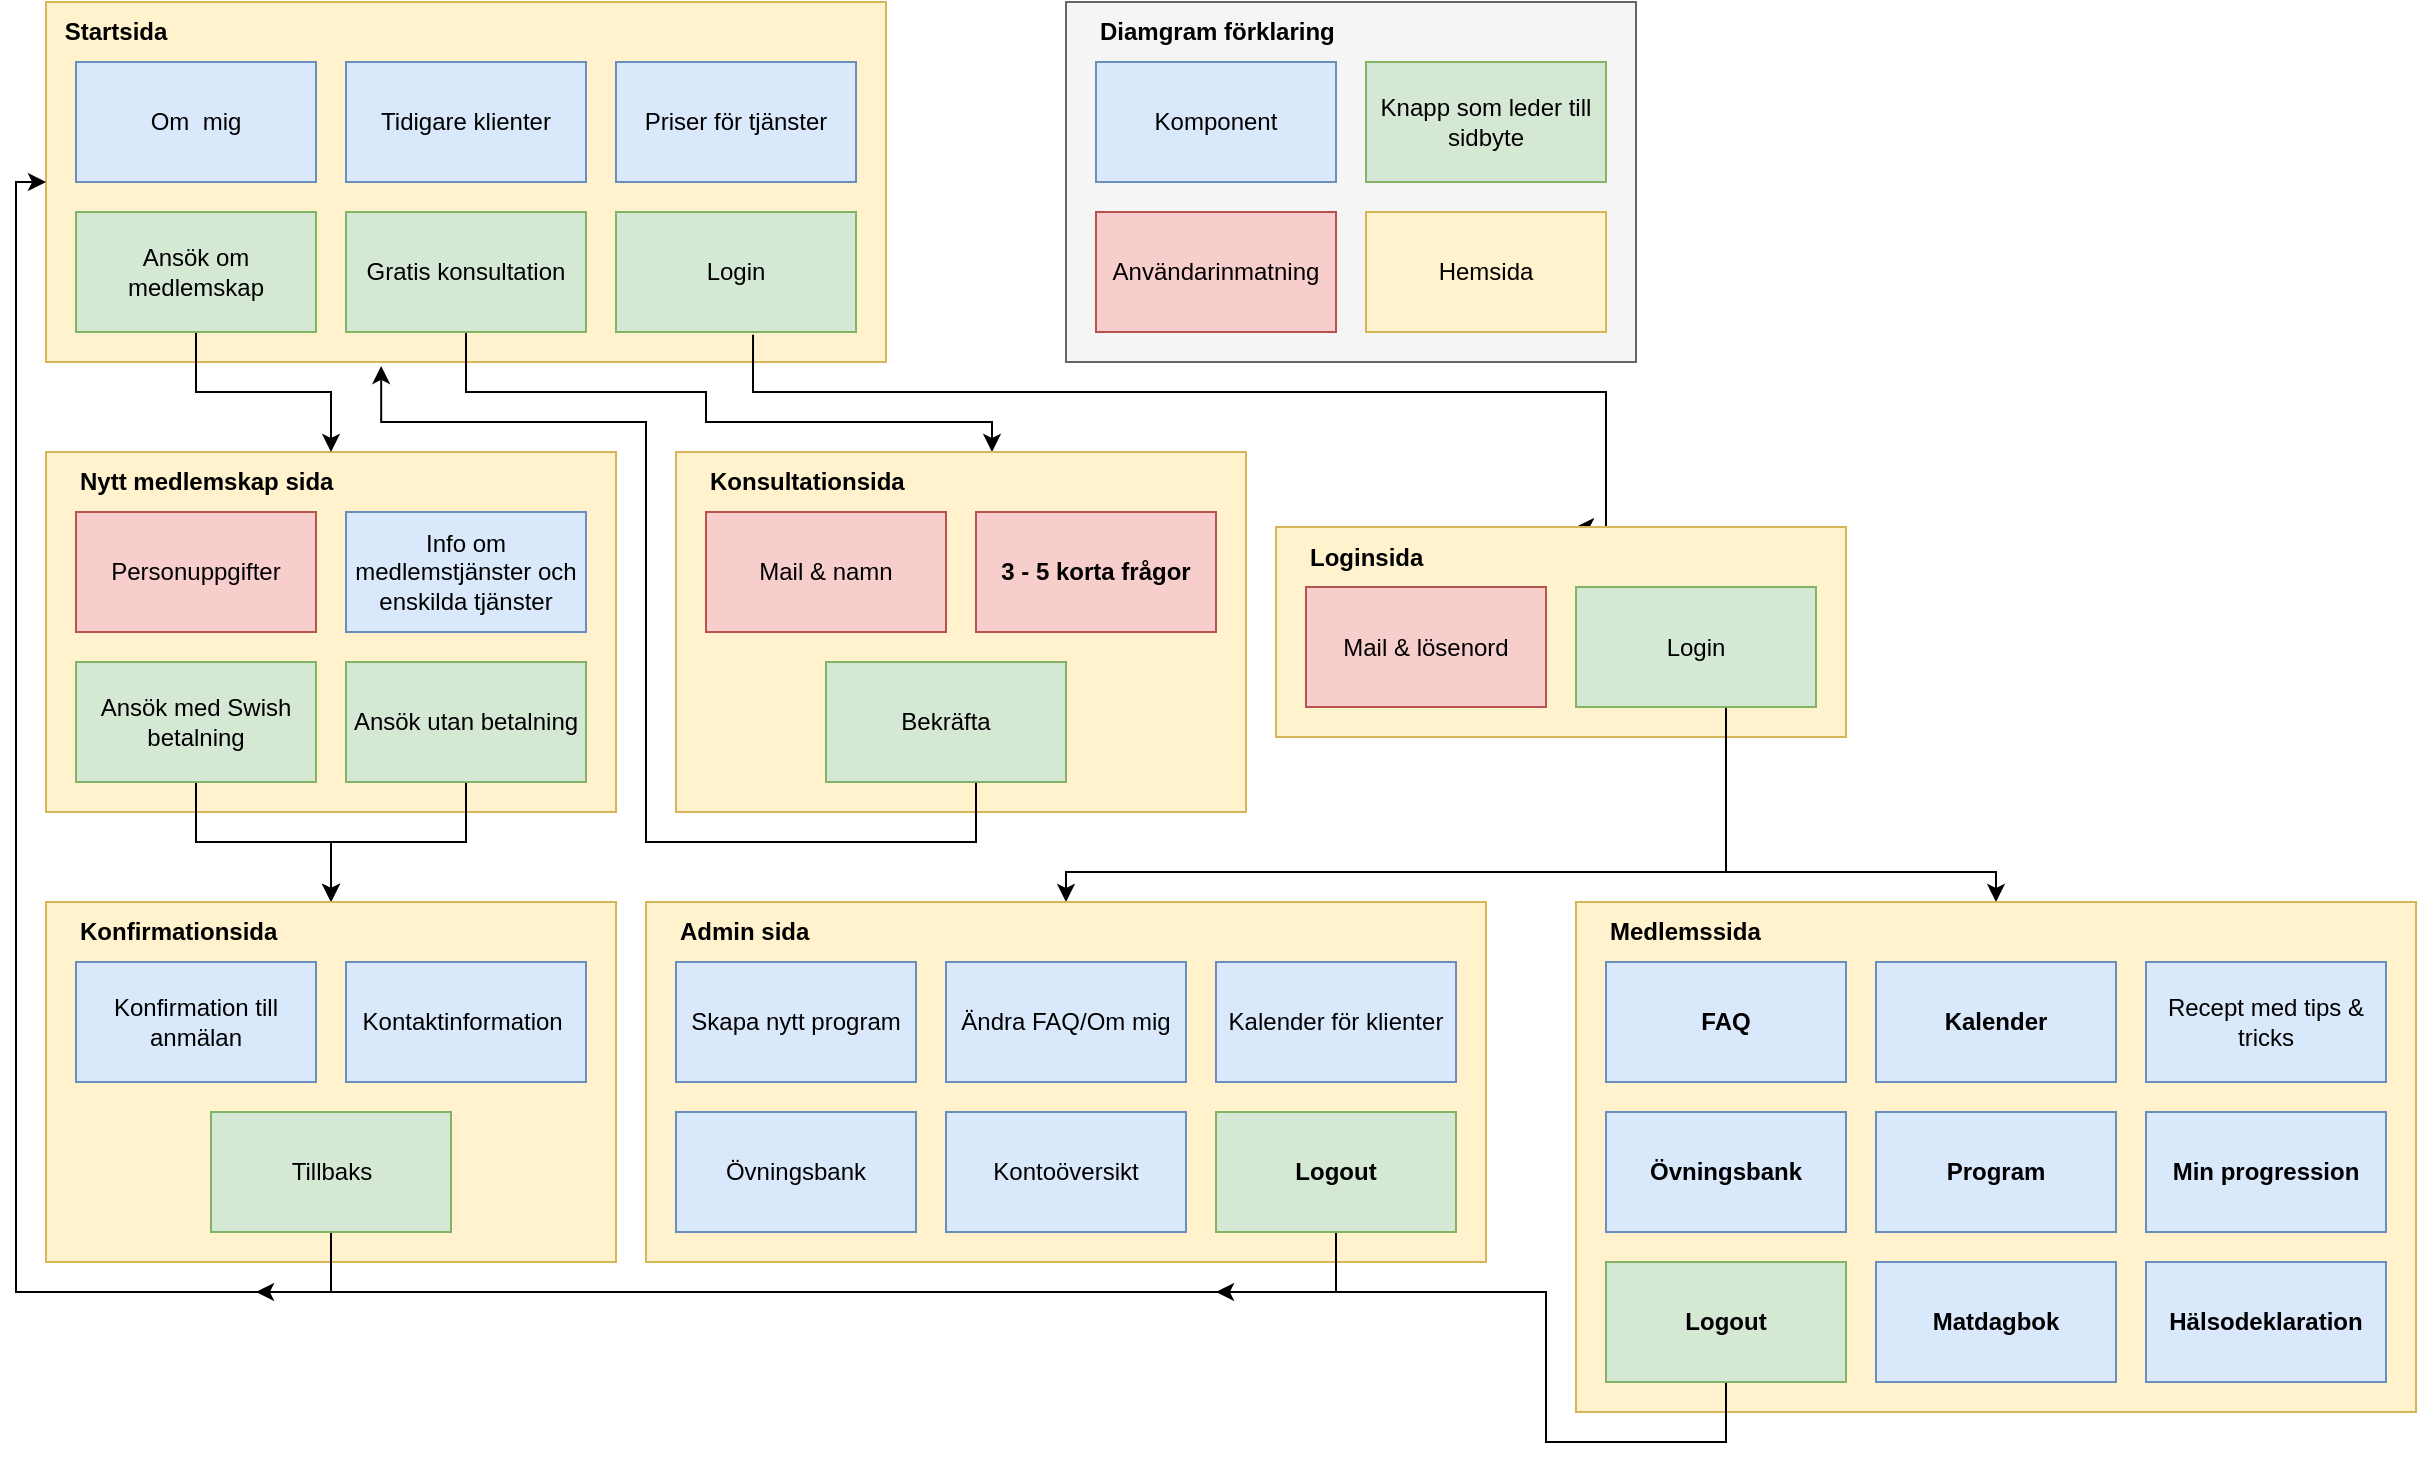 <mxfile version="14.8.3" type="github">
  <diagram name="Page-1" id="099fd60b-425b-db50-ffb0-6b813814b670">
    <mxGraphModel dx="2430" dy="1760" grid="1" gridSize="15" guides="1" tooltips="1" connect="1" arrows="1" fold="1" page="1" pageScale="1" pageWidth="850" pageHeight="1100" background="none" math="0" shadow="0">
      <root>
        <mxCell id="0" />
        <mxCell id="1" parent="0" />
        <mxCell id="tq9Zr-65AGwRCiA0EKvX-14" value="" style="rounded=0;whiteSpace=wrap;html=1;fillColor=#fff2cc;strokeColor=#d6b656;" parent="1" vertex="1">
          <mxGeometry x="-240" y="270" width="285" height="180" as="geometry" />
        </mxCell>
        <mxCell id="tq9Zr-65AGwRCiA0EKvX-8" value="" style="rounded=0;whiteSpace=wrap;html=1;fillColor=#fff2cc;strokeColor=#d6b656;" parent="1" vertex="1">
          <mxGeometry x="-240" y="45" width="420" height="180" as="geometry" />
        </mxCell>
        <mxCell id="tq9Zr-65AGwRCiA0EKvX-2" value="Om&amp;nbsp; mig" style="rounded=0;whiteSpace=wrap;html=1;fillColor=#dae8fc;strokeColor=#6c8ebf;" parent="1" vertex="1">
          <mxGeometry x="-225" y="75" width="120" height="60" as="geometry" />
        </mxCell>
        <mxCell id="tq9Zr-65AGwRCiA0EKvX-3" value="Priser för tjänster" style="rounded=0;whiteSpace=wrap;html=1;fillColor=#dae8fc;strokeColor=#6c8ebf;" parent="1" vertex="1">
          <mxGeometry x="45" y="75" width="120" height="60" as="geometry" />
        </mxCell>
        <mxCell id="tq9Zr-65AGwRCiA0EKvX-4" value="Tidigare klienter" style="rounded=0;whiteSpace=wrap;html=1;fillColor=#dae8fc;strokeColor=#6c8ebf;" parent="1" vertex="1">
          <mxGeometry x="-90" y="75" width="120" height="60" as="geometry" />
        </mxCell>
        <mxCell id="tq9Zr-65AGwRCiA0EKvX-19" style="edgeStyle=orthogonalEdgeStyle;rounded=0;orthogonalLoop=1;jettySize=auto;html=1;exitX=0.5;exitY=1;exitDx=0;exitDy=0;" parent="1" source="tq9Zr-65AGwRCiA0EKvX-5" target="tq9Zr-65AGwRCiA0EKvX-14" edge="1">
          <mxGeometry relative="1" as="geometry" />
        </mxCell>
        <mxCell id="tq9Zr-65AGwRCiA0EKvX-5" value="Ansök om medlemskap" style="rounded=0;whiteSpace=wrap;html=1;fillColor=#d5e8d4;strokeColor=#82b366;" parent="1" vertex="1">
          <mxGeometry x="-225" y="150" width="120" height="60" as="geometry" />
        </mxCell>
        <mxCell id="tq9Zr-65AGwRCiA0EKvX-36" style="edgeStyle=orthogonalEdgeStyle;rounded=0;orthogonalLoop=1;jettySize=auto;html=1;exitX=0.5;exitY=1;exitDx=0;exitDy=0;" parent="1" source="tq9Zr-65AGwRCiA0EKvX-6" target="tq9Zr-65AGwRCiA0EKvX-30" edge="1">
          <mxGeometry relative="1" as="geometry">
            <Array as="points">
              <mxPoint x="-30" y="240" />
              <mxPoint x="90" y="240" />
              <mxPoint x="90" y="255" />
              <mxPoint x="233" y="255" />
            </Array>
          </mxGeometry>
        </mxCell>
        <mxCell id="tq9Zr-65AGwRCiA0EKvX-6" value="Gratis konsultation" style="rounded=0;whiteSpace=wrap;html=1;fillColor=#d5e8d4;strokeColor=#82b366;" parent="1" vertex="1">
          <mxGeometry x="-90" y="150" width="120" height="60" as="geometry" />
        </mxCell>
        <mxCell id="_5MEQo9Uz6i8g7MSm9UJ-14" style="edgeStyle=orthogonalEdgeStyle;rounded=0;orthogonalLoop=1;jettySize=auto;html=1;exitX=0.571;exitY=1.022;exitDx=0;exitDy=0;entryX=0.75;entryY=0;entryDx=0;entryDy=0;exitPerimeter=0;" edge="1" parent="1" source="tq9Zr-65AGwRCiA0EKvX-7" target="tq9Zr-65AGwRCiA0EKvX-41">
          <mxGeometry relative="1" as="geometry">
            <Array as="points">
              <mxPoint x="114" y="240" />
              <mxPoint x="540" y="240" />
            </Array>
          </mxGeometry>
        </mxCell>
        <mxCell id="tq9Zr-65AGwRCiA0EKvX-7" value="Login" style="rounded=0;whiteSpace=wrap;html=1;fillColor=#d5e8d4;strokeColor=#82b366;" parent="1" vertex="1">
          <mxGeometry x="45" y="150" width="120" height="60" as="geometry" />
        </mxCell>
        <mxCell id="tq9Zr-65AGwRCiA0EKvX-9" value="Personuppgifter" style="rounded=0;whiteSpace=wrap;html=1;fillColor=#f8cecc;strokeColor=#b85450;" parent="1" vertex="1">
          <mxGeometry x="-225" y="300" width="120" height="60" as="geometry" />
        </mxCell>
        <mxCell id="tq9Zr-65AGwRCiA0EKvX-27" style="edgeStyle=orthogonalEdgeStyle;rounded=0;orthogonalLoop=1;jettySize=auto;html=1;exitX=0.5;exitY=1;exitDx=0;exitDy=0;" parent="1" source="tq9Zr-65AGwRCiA0EKvX-11" target="tq9Zr-65AGwRCiA0EKvX-20" edge="1">
          <mxGeometry relative="1" as="geometry" />
        </mxCell>
        <mxCell id="tq9Zr-65AGwRCiA0EKvX-11" value="Ansök med Swish betalning" style="rounded=0;whiteSpace=wrap;html=1;fillColor=#d5e8d4;strokeColor=#82b366;" parent="1" vertex="1">
          <mxGeometry x="-225" y="375" width="120" height="60" as="geometry" />
        </mxCell>
        <mxCell id="tq9Zr-65AGwRCiA0EKvX-28" style="edgeStyle=orthogonalEdgeStyle;rounded=0;orthogonalLoop=1;jettySize=auto;html=1;exitX=0.5;exitY=1;exitDx=0;exitDy=0;" parent="1" source="tq9Zr-65AGwRCiA0EKvX-12" target="tq9Zr-65AGwRCiA0EKvX-20" edge="1">
          <mxGeometry relative="1" as="geometry" />
        </mxCell>
        <mxCell id="tq9Zr-65AGwRCiA0EKvX-12" value="Ansök utan betalning" style="rounded=0;whiteSpace=wrap;html=1;fillColor=#d5e8d4;strokeColor=#82b366;" parent="1" vertex="1">
          <mxGeometry x="-90" y="375" width="120" height="60" as="geometry" />
        </mxCell>
        <mxCell id="tq9Zr-65AGwRCiA0EKvX-13" value="Info om medlemstjänster och enskilda tjänster" style="rounded=0;whiteSpace=wrap;html=1;fillColor=#dae8fc;strokeColor=#6c8ebf;" parent="1" vertex="1">
          <mxGeometry x="-90" y="300" width="120" height="60" as="geometry" />
        </mxCell>
        <mxCell id="tq9Zr-65AGwRCiA0EKvX-17" value="&lt;b&gt;Startsida&lt;/b&gt;" style="text;html=1;strokeColor=none;fillColor=none;align=center;verticalAlign=middle;whiteSpace=wrap;rounded=0;" parent="1" vertex="1">
          <mxGeometry x="-225" y="45" width="40" height="30" as="geometry" />
        </mxCell>
        <mxCell id="tq9Zr-65AGwRCiA0EKvX-18" value="&lt;b&gt;Nytt medlemskap sida&lt;/b&gt;" style="text;html=1;strokeColor=none;fillColor=none;align=left;verticalAlign=middle;whiteSpace=wrap;rounded=0;" parent="1" vertex="1">
          <mxGeometry x="-225" y="270" width="180" height="30" as="geometry" />
        </mxCell>
        <mxCell id="tq9Zr-65AGwRCiA0EKvX-20" value="" style="rounded=0;whiteSpace=wrap;html=1;fillColor=#fff2cc;strokeColor=#d6b656;" parent="1" vertex="1">
          <mxGeometry x="-240" y="495" width="285" height="180" as="geometry" />
        </mxCell>
        <mxCell id="_5MEQo9Uz6i8g7MSm9UJ-12" style="edgeStyle=orthogonalEdgeStyle;rounded=0;orthogonalLoop=1;jettySize=auto;html=1;exitX=0.5;exitY=1;exitDx=0;exitDy=0;entryX=0;entryY=0.5;entryDx=0;entryDy=0;" edge="1" parent="1" source="tq9Zr-65AGwRCiA0EKvX-22" target="tq9Zr-65AGwRCiA0EKvX-8">
          <mxGeometry relative="1" as="geometry">
            <mxPoint x="-300" y="210" as="targetPoint" />
            <Array as="points">
              <mxPoint x="-97" y="690" />
              <mxPoint x="-255" y="690" />
              <mxPoint x="-255" y="135" />
            </Array>
          </mxGeometry>
        </mxCell>
        <mxCell id="tq9Zr-65AGwRCiA0EKvX-22" value="Tillbaks" style="rounded=0;whiteSpace=wrap;html=1;fillColor=#d5e8d4;strokeColor=#82b366;" parent="1" vertex="1">
          <mxGeometry x="-157.5" y="600" width="120" height="60" as="geometry" />
        </mxCell>
        <mxCell id="tq9Zr-65AGwRCiA0EKvX-24" value="Kontaktinformation&amp;nbsp;" style="rounded=0;whiteSpace=wrap;html=1;fillColor=#dae8fc;strokeColor=#6c8ebf;" parent="1" vertex="1">
          <mxGeometry x="-90" y="525" width="120" height="60" as="geometry" />
        </mxCell>
        <mxCell id="tq9Zr-65AGwRCiA0EKvX-25" value="&lt;b&gt;Konfirmationsida&lt;/b&gt;" style="text;html=1;strokeColor=none;fillColor=none;align=left;verticalAlign=middle;whiteSpace=wrap;rounded=0;" parent="1" vertex="1">
          <mxGeometry x="-225" y="495" width="180" height="30" as="geometry" />
        </mxCell>
        <mxCell id="tq9Zr-65AGwRCiA0EKvX-26" value="Konfirmation till anmälan" style="rounded=0;whiteSpace=wrap;html=1;fillColor=#dae8fc;strokeColor=#6c8ebf;" parent="1" vertex="1">
          <mxGeometry x="-225" y="525" width="120" height="60" as="geometry" />
        </mxCell>
        <mxCell id="tq9Zr-65AGwRCiA0EKvX-30" value="" style="rounded=0;whiteSpace=wrap;html=1;fillColor=#fff2cc;strokeColor=#d6b656;" parent="1" vertex="1">
          <mxGeometry x="75" y="270" width="285" height="180" as="geometry" />
        </mxCell>
        <mxCell id="tq9Zr-65AGwRCiA0EKvX-31" value="Mail &amp;amp; namn" style="rounded=0;whiteSpace=wrap;html=1;fillColor=#f8cecc;strokeColor=#b85450;" parent="1" vertex="1">
          <mxGeometry x="90" y="300" width="120" height="60" as="geometry" />
        </mxCell>
        <mxCell id="_5MEQo9Uz6i8g7MSm9UJ-10" style="edgeStyle=orthogonalEdgeStyle;rounded=0;orthogonalLoop=1;jettySize=auto;html=1;exitX=0.5;exitY=1;exitDx=0;exitDy=0;entryX=0.399;entryY=1.011;entryDx=0;entryDy=0;entryPerimeter=0;" edge="1" parent="1" source="tq9Zr-65AGwRCiA0EKvX-32" target="tq9Zr-65AGwRCiA0EKvX-8">
          <mxGeometry relative="1" as="geometry">
            <Array as="points">
              <mxPoint x="225" y="465" />
              <mxPoint x="60" y="465" />
              <mxPoint x="60" y="255" />
              <mxPoint x="-72" y="255" />
            </Array>
          </mxGeometry>
        </mxCell>
        <mxCell id="tq9Zr-65AGwRCiA0EKvX-32" value="Bekräfta" style="rounded=0;whiteSpace=wrap;html=1;fillColor=#d5e8d4;strokeColor=#82b366;" parent="1" vertex="1">
          <mxGeometry x="150" y="375" width="120" height="60" as="geometry" />
        </mxCell>
        <mxCell id="tq9Zr-65AGwRCiA0EKvX-35" value="&lt;b&gt;Konsultationsida&lt;/b&gt;" style="text;html=1;strokeColor=none;fillColor=none;align=left;verticalAlign=middle;whiteSpace=wrap;rounded=0;" parent="1" vertex="1">
          <mxGeometry x="90" y="270" width="180" height="30" as="geometry" />
        </mxCell>
        <mxCell id="tq9Zr-65AGwRCiA0EKvX-37" value="&lt;b&gt;3 - 5 korta frågor&lt;/b&gt;" style="rounded=0;whiteSpace=wrap;html=1;fillColor=#f8cecc;strokeColor=#b85450;" parent="1" vertex="1">
          <mxGeometry x="225" y="300" width="120" height="60" as="geometry" />
        </mxCell>
        <mxCell id="tq9Zr-65AGwRCiA0EKvX-38" value="" style="rounded=0;whiteSpace=wrap;html=1;fillColor=#fff2cc;strokeColor=#d6b656;" parent="1" vertex="1">
          <mxGeometry x="375" y="307.5" width="285" height="105" as="geometry" />
        </mxCell>
        <mxCell id="tq9Zr-65AGwRCiA0EKvX-39" value="Mail &amp;amp; lösenord" style="rounded=0;whiteSpace=wrap;html=1;fillColor=#f8cecc;strokeColor=#b85450;" parent="1" vertex="1">
          <mxGeometry x="390" y="337.5" width="120" height="60" as="geometry" />
        </mxCell>
        <mxCell id="_5MEQo9Uz6i8g7MSm9UJ-7" style="edgeStyle=orthogonalEdgeStyle;rounded=0;orthogonalLoop=1;jettySize=auto;html=1;exitX=0.5;exitY=1;exitDx=0;exitDy=0;" edge="1" parent="1" source="tq9Zr-65AGwRCiA0EKvX-40" target="tq9Zr-65AGwRCiA0EKvX-44">
          <mxGeometry relative="1" as="geometry">
            <Array as="points">
              <mxPoint x="600" y="480" />
              <mxPoint x="270" y="480" />
            </Array>
          </mxGeometry>
        </mxCell>
        <mxCell id="_5MEQo9Uz6i8g7MSm9UJ-8" style="edgeStyle=orthogonalEdgeStyle;rounded=0;orthogonalLoop=1;jettySize=auto;html=1;exitX=0.5;exitY=1;exitDx=0;exitDy=0;" edge="1" parent="1" source="tq9Zr-65AGwRCiA0EKvX-40" target="tq9Zr-65AGwRCiA0EKvX-55">
          <mxGeometry relative="1" as="geometry">
            <Array as="points">
              <mxPoint x="600" y="480" />
              <mxPoint x="735" y="480" />
            </Array>
          </mxGeometry>
        </mxCell>
        <mxCell id="tq9Zr-65AGwRCiA0EKvX-40" value="Login" style="rounded=0;whiteSpace=wrap;html=1;fillColor=#d5e8d4;strokeColor=#82b366;" parent="1" vertex="1">
          <mxGeometry x="525" y="337.5" width="120" height="60" as="geometry" />
        </mxCell>
        <mxCell id="tq9Zr-65AGwRCiA0EKvX-41" value="&lt;b&gt;Loginsida&lt;br&gt;&lt;/b&gt;" style="text;html=1;strokeColor=none;fillColor=none;align=left;verticalAlign=middle;whiteSpace=wrap;rounded=0;" parent="1" vertex="1">
          <mxGeometry x="390" y="307.5" width="180" height="30" as="geometry" />
        </mxCell>
        <mxCell id="tq9Zr-65AGwRCiA0EKvX-44" value="" style="rounded=0;whiteSpace=wrap;html=1;fillColor=#fff2cc;strokeColor=#d6b656;" parent="1" vertex="1">
          <mxGeometry x="60" y="495" width="420" height="180" as="geometry" />
        </mxCell>
        <mxCell id="tq9Zr-65AGwRCiA0EKvX-46" value="Kontoöversikt" style="rounded=0;whiteSpace=wrap;html=1;fillColor=#dae8fc;strokeColor=#6c8ebf;" parent="1" vertex="1">
          <mxGeometry x="210" y="600" width="120" height="60" as="geometry" />
        </mxCell>
        <mxCell id="tq9Zr-65AGwRCiA0EKvX-47" value="&lt;b&gt;Admin sida&lt;br&gt;&lt;/b&gt;" style="text;html=1;strokeColor=none;fillColor=none;align=left;verticalAlign=middle;whiteSpace=wrap;rounded=0;" parent="1" vertex="1">
          <mxGeometry x="75" y="495" width="180" height="30" as="geometry" />
        </mxCell>
        <mxCell id="tq9Zr-65AGwRCiA0EKvX-50" value="Ändra FAQ/Om mig" style="rounded=0;whiteSpace=wrap;html=1;fillColor=#dae8fc;strokeColor=#6c8ebf;" parent="1" vertex="1">
          <mxGeometry x="210" y="525" width="120" height="60" as="geometry" />
        </mxCell>
        <mxCell id="tq9Zr-65AGwRCiA0EKvX-51" value="Skapa nytt program" style="rounded=0;whiteSpace=wrap;html=1;fillColor=#dae8fc;strokeColor=#6c8ebf;" parent="1" vertex="1">
          <mxGeometry x="75" y="525" width="120" height="60" as="geometry" />
        </mxCell>
        <mxCell id="tq9Zr-65AGwRCiA0EKvX-52" value="Övningsbank" style="rounded=0;whiteSpace=wrap;html=1;fillColor=#dae8fc;strokeColor=#6c8ebf;" parent="1" vertex="1">
          <mxGeometry x="75" y="600" width="120" height="60" as="geometry" />
        </mxCell>
        <mxCell id="tq9Zr-65AGwRCiA0EKvX-53" value="Kalender för klienter" style="rounded=0;whiteSpace=wrap;html=1;fillColor=#dae8fc;strokeColor=#6c8ebf;" parent="1" vertex="1">
          <mxGeometry x="345" y="525" width="120" height="60" as="geometry" />
        </mxCell>
        <mxCell id="tq9Zr-65AGwRCiA0EKvX-55" value="" style="rounded=0;whiteSpace=wrap;html=1;fillColor=#fff2cc;strokeColor=#d6b656;" parent="1" vertex="1">
          <mxGeometry x="525" y="495" width="420" height="255" as="geometry" />
        </mxCell>
        <mxCell id="tq9Zr-65AGwRCiA0EKvX-57" value="&lt;b&gt;Medlemssida&lt;br&gt;&lt;/b&gt;" style="text;html=1;strokeColor=none;fillColor=none;align=left;verticalAlign=middle;whiteSpace=wrap;rounded=0;" parent="1" vertex="1">
          <mxGeometry x="540" y="495" width="180" height="30" as="geometry" />
        </mxCell>
        <mxCell id="tq9Zr-65AGwRCiA0EKvX-58" value="&lt;b&gt;FAQ&lt;/b&gt;" style="rounded=0;whiteSpace=wrap;html=1;fillColor=#dae8fc;strokeColor=#6c8ebf;" parent="1" vertex="1">
          <mxGeometry x="540" y="525" width="120" height="60" as="geometry" />
        </mxCell>
        <mxCell id="tq9Zr-65AGwRCiA0EKvX-60" value="&lt;b&gt;Övningsbank&lt;/b&gt;" style="rounded=0;whiteSpace=wrap;html=1;fillColor=#dae8fc;strokeColor=#6c8ebf;" parent="1" vertex="1">
          <mxGeometry x="540" y="600" width="120" height="60" as="geometry" />
        </mxCell>
        <mxCell id="tq9Zr-65AGwRCiA0EKvX-61" value="Recept med tips &amp;amp; tricks" style="rounded=0;whiteSpace=wrap;html=1;fillColor=#dae8fc;strokeColor=#6c8ebf;" parent="1" vertex="1">
          <mxGeometry x="810" y="525" width="120" height="60" as="geometry" />
        </mxCell>
        <mxCell id="tq9Zr-65AGwRCiA0EKvX-62" value="" style="rounded=0;whiteSpace=wrap;html=1;fillColor=#f5f5f5;strokeColor=#666666;fontColor=#333333;" parent="1" vertex="1">
          <mxGeometry x="270" y="45" width="285" height="180" as="geometry" />
        </mxCell>
        <mxCell id="tq9Zr-65AGwRCiA0EKvX-63" value="Komponent" style="rounded=0;whiteSpace=wrap;html=1;fillColor=#dae8fc;strokeColor=#6c8ebf;" parent="1" vertex="1">
          <mxGeometry x="285" y="75" width="120" height="60" as="geometry" />
        </mxCell>
        <mxCell id="_5MEQo9Uz6i8g7MSm9UJ-3" value="Knapp som leder till sidbyte" style="rounded=0;whiteSpace=wrap;html=1;fillColor=#d5e8d4;strokeColor=#82b366;" vertex="1" parent="1">
          <mxGeometry x="420" y="75" width="120" height="60" as="geometry" />
        </mxCell>
        <mxCell id="_5MEQo9Uz6i8g7MSm9UJ-4" value="Användarinmatning" style="rounded=0;whiteSpace=wrap;html=1;fillColor=#f8cecc;strokeColor=#b85450;" vertex="1" parent="1">
          <mxGeometry x="285" y="150" width="120" height="60" as="geometry" />
        </mxCell>
        <mxCell id="_5MEQo9Uz6i8g7MSm9UJ-5" value="Hemsida" style="rounded=0;whiteSpace=wrap;html=1;fillColor=#fff2cc;strokeColor=#d6b656;" vertex="1" parent="1">
          <mxGeometry x="420" y="150" width="120" height="60" as="geometry" />
        </mxCell>
        <mxCell id="_5MEQo9Uz6i8g7MSm9UJ-6" value="&lt;b&gt;Diamgram förklaring&lt;/b&gt;" style="text;html=1;strokeColor=none;fillColor=none;align=left;verticalAlign=middle;whiteSpace=wrap;rounded=0;" vertex="1" parent="1">
          <mxGeometry x="285" y="45" width="180" height="30" as="geometry" />
        </mxCell>
        <mxCell id="_5MEQo9Uz6i8g7MSm9UJ-15" value="&lt;b&gt;Program&lt;/b&gt;" style="rounded=0;whiteSpace=wrap;html=1;fillColor=#dae8fc;strokeColor=#6c8ebf;" vertex="1" parent="1">
          <mxGeometry x="675" y="600" width="120" height="60" as="geometry" />
        </mxCell>
        <mxCell id="_5MEQo9Uz6i8g7MSm9UJ-16" value="&lt;b&gt;Min progression&lt;/b&gt;" style="rounded=0;whiteSpace=wrap;html=1;fillColor=#dae8fc;strokeColor=#6c8ebf;" vertex="1" parent="1">
          <mxGeometry x="810" y="600" width="120" height="60" as="geometry" />
        </mxCell>
        <mxCell id="_5MEQo9Uz6i8g7MSm9UJ-17" value="&lt;b&gt;Hälsodeklaration&lt;/b&gt;" style="rounded=0;whiteSpace=wrap;html=1;fillColor=#dae8fc;strokeColor=#6c8ebf;" vertex="1" parent="1">
          <mxGeometry x="810" y="675" width="120" height="60" as="geometry" />
        </mxCell>
        <mxCell id="_5MEQo9Uz6i8g7MSm9UJ-18" value="&lt;b&gt;Matdagbok&lt;/b&gt;" style="rounded=0;whiteSpace=wrap;html=1;fillColor=#dae8fc;strokeColor=#6c8ebf;" vertex="1" parent="1">
          <mxGeometry x="675" y="675" width="120" height="60" as="geometry" />
        </mxCell>
        <mxCell id="_5MEQo9Uz6i8g7MSm9UJ-19" value="&lt;b&gt;Kalender&lt;/b&gt;" style="rounded=0;whiteSpace=wrap;html=1;fillColor=#dae8fc;strokeColor=#6c8ebf;" vertex="1" parent="1">
          <mxGeometry x="675" y="525" width="120" height="60" as="geometry" />
        </mxCell>
        <mxCell id="_5MEQo9Uz6i8g7MSm9UJ-23" style="edgeStyle=orthogonalEdgeStyle;rounded=0;orthogonalLoop=1;jettySize=auto;html=1;exitX=0.5;exitY=1;exitDx=0;exitDy=0;" edge="1" parent="1" source="_5MEQo9Uz6i8g7MSm9UJ-20">
          <mxGeometry relative="1" as="geometry">
            <mxPoint x="-135" y="690" as="targetPoint" />
            <Array as="points">
              <mxPoint x="405" y="690" />
            </Array>
          </mxGeometry>
        </mxCell>
        <mxCell id="_5MEQo9Uz6i8g7MSm9UJ-20" value="&lt;b&gt;Logout&lt;/b&gt;" style="rounded=0;whiteSpace=wrap;html=1;fillColor=#d5e8d4;strokeColor=#82b366;" vertex="1" parent="1">
          <mxGeometry x="345" y="600" width="120" height="60" as="geometry" />
        </mxCell>
        <mxCell id="_5MEQo9Uz6i8g7MSm9UJ-24" style="edgeStyle=orthogonalEdgeStyle;rounded=0;orthogonalLoop=1;jettySize=auto;html=1;exitX=0.5;exitY=1;exitDx=0;exitDy=0;" edge="1" parent="1" source="_5MEQo9Uz6i8g7MSm9UJ-21">
          <mxGeometry relative="1" as="geometry">
            <mxPoint x="345" y="690" as="targetPoint" />
            <Array as="points">
              <mxPoint x="600" y="765" />
              <mxPoint x="510" y="765" />
              <mxPoint x="510" y="690" />
            </Array>
          </mxGeometry>
        </mxCell>
        <mxCell id="_5MEQo9Uz6i8g7MSm9UJ-21" value="&lt;b&gt;Logout&lt;/b&gt;" style="rounded=0;whiteSpace=wrap;html=1;fillColor=#d5e8d4;strokeColor=#82b366;" vertex="1" parent="1">
          <mxGeometry x="540" y="675" width="120" height="60" as="geometry" />
        </mxCell>
      </root>
    </mxGraphModel>
  </diagram>
</mxfile>
